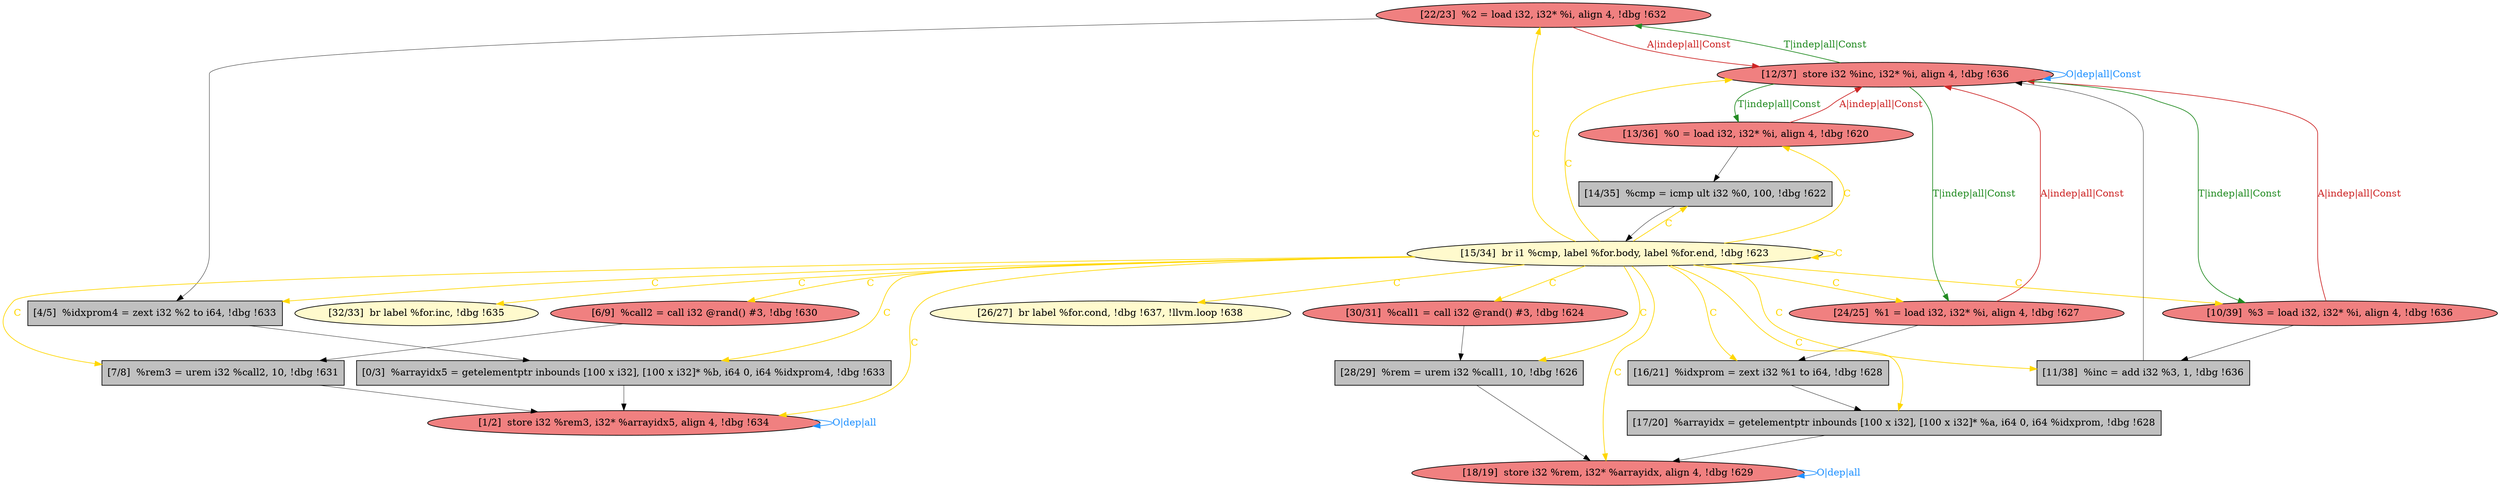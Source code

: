 
digraph G {


node326 [fillcolor=lightcoral,label="[22/23]  %2 = load i32, i32* %i, align 4, !dbg !632",shape=ellipse,style=filled ]
node325 [fillcolor=grey,label="[7/8]  %rem3 = urem i32 %call2, 10, !dbg !631",shape=rectangle,style=filled ]
node314 [fillcolor=lemonchiffon,label="[15/34]  br i1 %cmp, label %for.body, label %for.end, !dbg !623",shape=ellipse,style=filled ]
node312 [fillcolor=lightcoral,label="[10/39]  %3 = load i32, i32* %i, align 4, !dbg !636",shape=ellipse,style=filled ]
node320 [fillcolor=lightcoral,label="[24/25]  %1 = load i32, i32* %i, align 4, !dbg !627",shape=ellipse,style=filled ]
node328 [fillcolor=grey,label="[16/21]  %idxprom = zext i32 %1 to i64, !dbg !628",shape=rectangle,style=filled ]
node323 [fillcolor=grey,label="[28/29]  %rem = urem i32 %call1, 10, !dbg !626",shape=rectangle,style=filled ]
node310 [fillcolor=grey,label="[4/5]  %idxprom4 = zext i32 %2 to i64, !dbg !633",shape=rectangle,style=filled ]
node311 [fillcolor=lightcoral,label="[6/9]  %call2 = call i32 @rand() #3, !dbg !630",shape=ellipse,style=filled ]
node318 [fillcolor=lemonchiffon,label="[32/33]  br label %for.inc, !dbg !635",shape=ellipse,style=filled ]
node309 [fillcolor=grey,label="[0/3]  %arrayidx5 = getelementptr inbounds [100 x i32], [100 x i32]* %b, i64 0, i64 %idxprom4, !dbg !633",shape=rectangle,style=filled ]
node315 [fillcolor=lightcoral,label="[30/31]  %call1 = call i32 @rand() #3, !dbg !624",shape=ellipse,style=filled ]
node319 [fillcolor=lightcoral,label="[18/19]  store i32 %rem, i32* %arrayidx, align 4, !dbg !629",shape=ellipse,style=filled ]
node316 [fillcolor=lightcoral,label="[1/2]  store i32 %rem3, i32* %arrayidx5, align 4, !dbg !634",shape=ellipse,style=filled ]
node327 [fillcolor=lightcoral,label="[13/36]  %0 = load i32, i32* %i, align 4, !dbg !620",shape=ellipse,style=filled ]
node321 [fillcolor=lightcoral,label="[12/37]  store i32 %inc, i32* %i, align 4, !dbg !636",shape=ellipse,style=filled ]
node322 [fillcolor=grey,label="[17/20]  %arrayidx = getelementptr inbounds [100 x i32], [100 x i32]* %a, i64 0, i64 %idxprom, !dbg !628",shape=rectangle,style=filled ]
node313 [fillcolor=grey,label="[14/35]  %cmp = icmp ult i32 %0, 100, !dbg !622",shape=rectangle,style=filled ]
node317 [fillcolor=grey,label="[11/38]  %inc = add i32 %3, 1, !dbg !636",shape=rectangle,style=filled ]
node324 [fillcolor=lemonchiffon,label="[26/27]  br label %for.cond, !dbg !637, !llvm.loop !638",shape=ellipse,style=filled ]

node314->node324 [style=solid,color=gold,label="C",penwidth=1.0,fontcolor=gold ]
node314->node314 [style=solid,color=gold,label="C",penwidth=1.0,fontcolor=gold ]
node321->node321 [style=solid,color=dodgerblue,label="O|dep|all|Const",penwidth=1.0,fontcolor=dodgerblue ]
node319->node319 [style=solid,color=dodgerblue,label="O|dep|all",penwidth=1.0,fontcolor=dodgerblue ]
node317->node321 [style=solid,color=black,label="",penwidth=0.5,fontcolor=black ]
node314->node321 [style=solid,color=gold,label="C",penwidth=1.0,fontcolor=gold ]
node325->node316 [style=solid,color=black,label="",penwidth=0.5,fontcolor=black ]
node316->node316 [style=solid,color=dodgerblue,label="O|dep|all",penwidth=1.0,fontcolor=dodgerblue ]
node314->node312 [style=solid,color=gold,label="C",penwidth=1.0,fontcolor=gold ]
node314->node328 [style=solid,color=gold,label="C",penwidth=1.0,fontcolor=gold ]
node314->node318 [style=solid,color=gold,label="C",penwidth=1.0,fontcolor=gold ]
node314->node323 [style=solid,color=gold,label="C",penwidth=1.0,fontcolor=gold ]
node314->node315 [style=solid,color=gold,label="C",penwidth=1.0,fontcolor=gold ]
node323->node319 [style=solid,color=black,label="",penwidth=0.5,fontcolor=black ]
node321->node320 [style=solid,color=forestgreen,label="T|indep|all|Const",penwidth=1.0,fontcolor=forestgreen ]
node314->node320 [style=solid,color=gold,label="C",penwidth=1.0,fontcolor=gold ]
node314->node319 [style=solid,color=gold,label="C",penwidth=1.0,fontcolor=gold ]
node327->node321 [style=solid,color=firebrick3,label="A|indep|all|Const",penwidth=1.0,fontcolor=firebrick3 ]
node314->node322 [style=solid,color=gold,label="C",penwidth=1.0,fontcolor=gold ]
node312->node317 [style=solid,color=black,label="",penwidth=0.5,fontcolor=black ]
node328->node322 [style=solid,color=black,label="",penwidth=0.5,fontcolor=black ]
node321->node312 [style=solid,color=forestgreen,label="T|indep|all|Const",penwidth=1.0,fontcolor=forestgreen ]
node311->node325 [style=solid,color=black,label="",penwidth=0.5,fontcolor=black ]
node321->node326 [style=solid,color=forestgreen,label="T|indep|all|Const",penwidth=1.0,fontcolor=forestgreen ]
node309->node316 [style=solid,color=black,label="",penwidth=0.5,fontcolor=black ]
node314->node313 [style=solid,color=gold,label="C",penwidth=1.0,fontcolor=gold ]
node314->node326 [style=solid,color=gold,label="C",penwidth=1.0,fontcolor=gold ]
node314->node317 [style=solid,color=gold,label="C",penwidth=1.0,fontcolor=gold ]
node314->node309 [style=solid,color=gold,label="C",penwidth=1.0,fontcolor=gold ]
node314->node310 [style=solid,color=gold,label="C",penwidth=1.0,fontcolor=gold ]
node314->node325 [style=solid,color=gold,label="C",penwidth=1.0,fontcolor=gold ]
node320->node328 [style=solid,color=black,label="",penwidth=0.5,fontcolor=black ]
node322->node319 [style=solid,color=black,label="",penwidth=0.5,fontcolor=black ]
node310->node309 [style=solid,color=black,label="",penwidth=0.5,fontcolor=black ]
node327->node313 [style=solid,color=black,label="",penwidth=0.5,fontcolor=black ]
node321->node327 [style=solid,color=forestgreen,label="T|indep|all|Const",penwidth=1.0,fontcolor=forestgreen ]
node314->node327 [style=solid,color=gold,label="C",penwidth=1.0,fontcolor=gold ]
node326->node310 [style=solid,color=black,label="",penwidth=0.5,fontcolor=black ]
node315->node323 [style=solid,color=black,label="",penwidth=0.5,fontcolor=black ]
node314->node311 [style=solid,color=gold,label="C",penwidth=1.0,fontcolor=gold ]
node312->node321 [style=solid,color=firebrick3,label="A|indep|all|Const",penwidth=1.0,fontcolor=firebrick3 ]
node320->node321 [style=solid,color=firebrick3,label="A|indep|all|Const",penwidth=1.0,fontcolor=firebrick3 ]
node326->node321 [style=solid,color=firebrick3,label="A|indep|all|Const",penwidth=1.0,fontcolor=firebrick3 ]
node314->node316 [style=solid,color=gold,label="C",penwidth=1.0,fontcolor=gold ]
node313->node314 [style=solid,color=black,label="",penwidth=0.5,fontcolor=black ]


}
